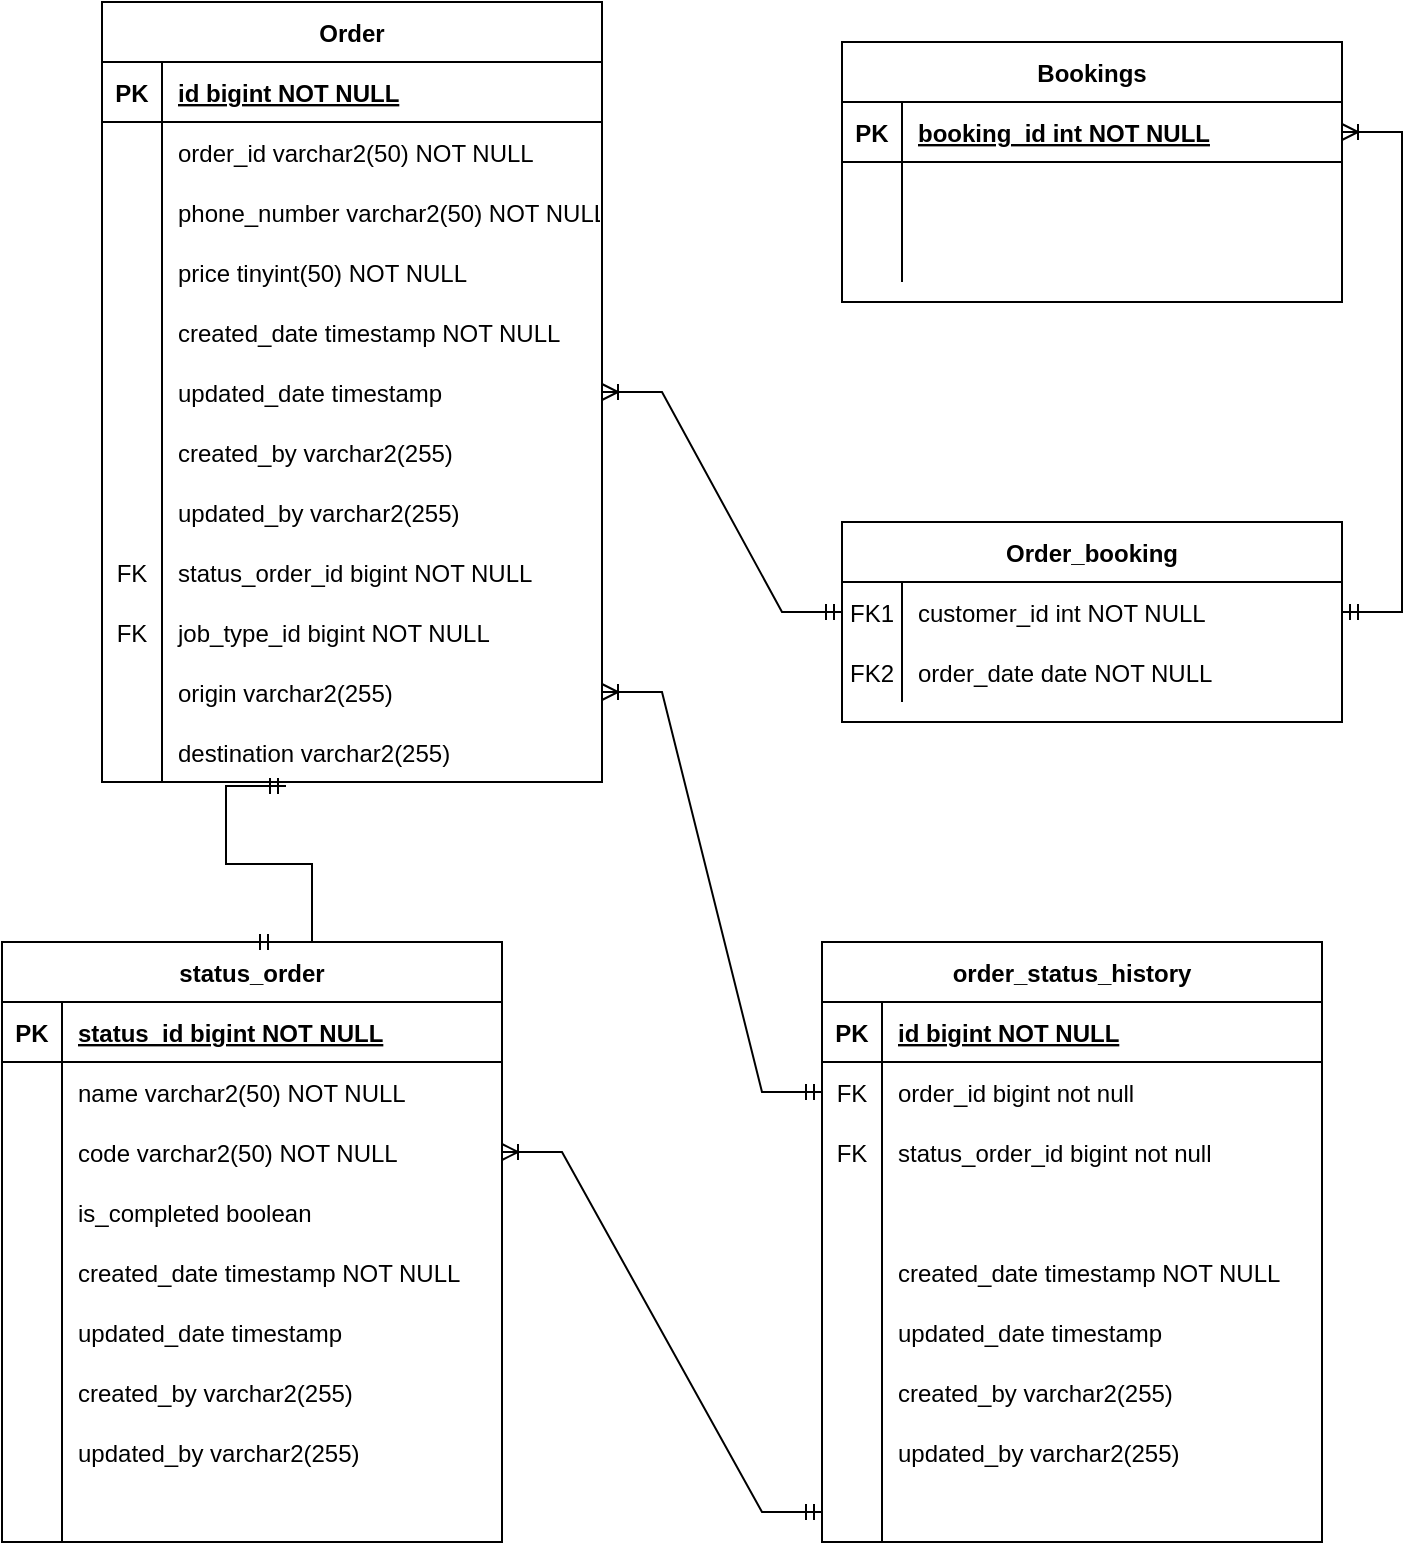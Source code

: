 <mxfile version="20.1.1" type="github">
  <diagram id="KLifr1lDfc6NDzxRdpk7" name="Page-1">
    <mxGraphModel dx="1422" dy="762" grid="1" gridSize="10" guides="1" tooltips="1" connect="1" arrows="1" fold="1" page="1" pageScale="1" pageWidth="850" pageHeight="1100" math="0" shadow="0">
      <root>
        <mxCell id="0" />
        <mxCell id="1" parent="0" />
        <mxCell id="VRPY9zeD3cjriE-3KhHp-3" value="Order_booking" style="shape=table;startSize=30;container=1;collapsible=1;childLayout=tableLayout;fixedRows=1;rowLines=0;fontStyle=1;align=center;resizeLast=1;" vertex="1" parent="1">
          <mxGeometry x="490" y="360" width="250" height="100" as="geometry" />
        </mxCell>
        <mxCell id="VRPY9zeD3cjriE-3KhHp-7" value="" style="shape=partialRectangle;collapsible=0;dropTarget=0;pointerEvents=0;fillColor=none;points=[[0,0.5],[1,0.5]];portConstraint=eastwest;top=0;left=0;right=0;bottom=0;" vertex="1" parent="VRPY9zeD3cjriE-3KhHp-3">
          <mxGeometry y="30" width="250" height="30" as="geometry" />
        </mxCell>
        <mxCell id="VRPY9zeD3cjriE-3KhHp-8" value="FK1" style="shape=partialRectangle;overflow=hidden;connectable=0;fillColor=none;top=0;left=0;bottom=0;right=0;" vertex="1" parent="VRPY9zeD3cjriE-3KhHp-7">
          <mxGeometry width="30" height="30" as="geometry">
            <mxRectangle width="30" height="30" as="alternateBounds" />
          </mxGeometry>
        </mxCell>
        <mxCell id="VRPY9zeD3cjriE-3KhHp-9" value="customer_id int NOT NULL" style="shape=partialRectangle;overflow=hidden;connectable=0;fillColor=none;top=0;left=0;bottom=0;right=0;align=left;spacingLeft=6;" vertex="1" parent="VRPY9zeD3cjriE-3KhHp-7">
          <mxGeometry x="30" width="220" height="30" as="geometry">
            <mxRectangle width="220" height="30" as="alternateBounds" />
          </mxGeometry>
        </mxCell>
        <mxCell id="VRPY9zeD3cjriE-3KhHp-10" value="" style="shape=partialRectangle;collapsible=0;dropTarget=0;pointerEvents=0;fillColor=none;points=[[0,0.5],[1,0.5]];portConstraint=eastwest;top=0;left=0;right=0;bottom=0;" vertex="1" parent="VRPY9zeD3cjriE-3KhHp-3">
          <mxGeometry y="60" width="250" height="30" as="geometry" />
        </mxCell>
        <mxCell id="VRPY9zeD3cjriE-3KhHp-11" value="FK2" style="shape=partialRectangle;overflow=hidden;connectable=0;fillColor=none;top=0;left=0;bottom=0;right=0;" vertex="1" parent="VRPY9zeD3cjriE-3KhHp-10">
          <mxGeometry width="30" height="30" as="geometry">
            <mxRectangle width="30" height="30" as="alternateBounds" />
          </mxGeometry>
        </mxCell>
        <mxCell id="VRPY9zeD3cjriE-3KhHp-12" value="order_date date NOT NULL" style="shape=partialRectangle;overflow=hidden;connectable=0;fillColor=none;top=0;left=0;bottom=0;right=0;align=left;spacingLeft=6;" vertex="1" parent="VRPY9zeD3cjriE-3KhHp-10">
          <mxGeometry x="30" width="220" height="30" as="geometry">
            <mxRectangle width="220" height="30" as="alternateBounds" />
          </mxGeometry>
        </mxCell>
        <mxCell id="VRPY9zeD3cjriE-3KhHp-13" value="Bookings" style="shape=table;startSize=30;container=1;collapsible=1;childLayout=tableLayout;fixedRows=1;rowLines=0;fontStyle=1;align=center;resizeLast=1;" vertex="1" parent="1">
          <mxGeometry x="490" y="120" width="250" height="130" as="geometry" />
        </mxCell>
        <mxCell id="VRPY9zeD3cjriE-3KhHp-14" value="" style="shape=partialRectangle;collapsible=0;dropTarget=0;pointerEvents=0;fillColor=none;points=[[0,0.5],[1,0.5]];portConstraint=eastwest;top=0;left=0;right=0;bottom=1;" vertex="1" parent="VRPY9zeD3cjriE-3KhHp-13">
          <mxGeometry y="30" width="250" height="30" as="geometry" />
        </mxCell>
        <mxCell id="VRPY9zeD3cjriE-3KhHp-15" value="PK" style="shape=partialRectangle;overflow=hidden;connectable=0;fillColor=none;top=0;left=0;bottom=0;right=0;fontStyle=1;" vertex="1" parent="VRPY9zeD3cjriE-3KhHp-14">
          <mxGeometry width="30" height="30" as="geometry">
            <mxRectangle width="30" height="30" as="alternateBounds" />
          </mxGeometry>
        </mxCell>
        <mxCell id="VRPY9zeD3cjriE-3KhHp-16" value="booking_id int NOT NULL " style="shape=partialRectangle;overflow=hidden;connectable=0;fillColor=none;top=0;left=0;bottom=0;right=0;align=left;spacingLeft=6;fontStyle=5;" vertex="1" parent="VRPY9zeD3cjriE-3KhHp-14">
          <mxGeometry x="30" width="220" height="30" as="geometry">
            <mxRectangle width="220" height="30" as="alternateBounds" />
          </mxGeometry>
        </mxCell>
        <mxCell id="VRPY9zeD3cjriE-3KhHp-17" value="" style="shape=partialRectangle;collapsible=0;dropTarget=0;pointerEvents=0;fillColor=none;points=[[0,0.5],[1,0.5]];portConstraint=eastwest;top=0;left=0;right=0;bottom=0;" vertex="1" parent="VRPY9zeD3cjriE-3KhHp-13">
          <mxGeometry y="60" width="250" height="30" as="geometry" />
        </mxCell>
        <mxCell id="VRPY9zeD3cjriE-3KhHp-18" value="" style="shape=partialRectangle;overflow=hidden;connectable=0;fillColor=none;top=0;left=0;bottom=0;right=0;" vertex="1" parent="VRPY9zeD3cjriE-3KhHp-17">
          <mxGeometry width="30" height="30" as="geometry">
            <mxRectangle width="30" height="30" as="alternateBounds" />
          </mxGeometry>
        </mxCell>
        <mxCell id="VRPY9zeD3cjriE-3KhHp-19" value="" style="shape=partialRectangle;overflow=hidden;connectable=0;fillColor=none;top=0;left=0;bottom=0;right=0;align=left;spacingLeft=6;" vertex="1" parent="VRPY9zeD3cjriE-3KhHp-17">
          <mxGeometry x="30" width="220" height="30" as="geometry">
            <mxRectangle width="220" height="30" as="alternateBounds" />
          </mxGeometry>
        </mxCell>
        <mxCell id="VRPY9zeD3cjriE-3KhHp-20" value="" style="shape=partialRectangle;collapsible=0;dropTarget=0;pointerEvents=0;fillColor=none;points=[[0,0.5],[1,0.5]];portConstraint=eastwest;top=0;left=0;right=0;bottom=0;" vertex="1" parent="VRPY9zeD3cjriE-3KhHp-13">
          <mxGeometry y="90" width="250" height="30" as="geometry" />
        </mxCell>
        <mxCell id="VRPY9zeD3cjriE-3KhHp-21" value="" style="shape=partialRectangle;overflow=hidden;connectable=0;fillColor=none;top=0;left=0;bottom=0;right=0;" vertex="1" parent="VRPY9zeD3cjriE-3KhHp-20">
          <mxGeometry width="30" height="30" as="geometry">
            <mxRectangle width="30" height="30" as="alternateBounds" />
          </mxGeometry>
        </mxCell>
        <mxCell id="VRPY9zeD3cjriE-3KhHp-22" value="" style="shape=partialRectangle;overflow=hidden;connectable=0;fillColor=none;top=0;left=0;bottom=0;right=0;align=left;spacingLeft=6;" vertex="1" parent="VRPY9zeD3cjriE-3KhHp-20">
          <mxGeometry x="30" width="220" height="30" as="geometry">
            <mxRectangle width="220" height="30" as="alternateBounds" />
          </mxGeometry>
        </mxCell>
        <mxCell id="VRPY9zeD3cjriE-3KhHp-23" value="Order" style="shape=table;startSize=30;container=1;collapsible=1;childLayout=tableLayout;fixedRows=1;rowLines=0;fontStyle=1;align=center;resizeLast=1;" vertex="1" parent="1">
          <mxGeometry x="120" y="100" width="250" height="390" as="geometry" />
        </mxCell>
        <mxCell id="VRPY9zeD3cjriE-3KhHp-24" value="" style="shape=partialRectangle;collapsible=0;dropTarget=0;pointerEvents=0;fillColor=none;points=[[0,0.5],[1,0.5]];portConstraint=eastwest;top=0;left=0;right=0;bottom=1;" vertex="1" parent="VRPY9zeD3cjriE-3KhHp-23">
          <mxGeometry y="30" width="250" height="30" as="geometry" />
        </mxCell>
        <mxCell id="VRPY9zeD3cjriE-3KhHp-25" value="PK" style="shape=partialRectangle;overflow=hidden;connectable=0;fillColor=none;top=0;left=0;bottom=0;right=0;fontStyle=1;" vertex="1" parent="VRPY9zeD3cjriE-3KhHp-24">
          <mxGeometry width="30" height="30" as="geometry">
            <mxRectangle width="30" height="30" as="alternateBounds" />
          </mxGeometry>
        </mxCell>
        <mxCell id="VRPY9zeD3cjriE-3KhHp-26" value="id bigint NOT NULL " style="shape=partialRectangle;overflow=hidden;connectable=0;fillColor=none;top=0;left=0;bottom=0;right=0;align=left;spacingLeft=6;fontStyle=5;" vertex="1" parent="VRPY9zeD3cjriE-3KhHp-24">
          <mxGeometry x="30" width="220" height="30" as="geometry">
            <mxRectangle width="220" height="30" as="alternateBounds" />
          </mxGeometry>
        </mxCell>
        <mxCell id="VRPY9zeD3cjriE-3KhHp-27" value="" style="shape=partialRectangle;collapsible=0;dropTarget=0;pointerEvents=0;fillColor=none;points=[[0,0.5],[1,0.5]];portConstraint=eastwest;top=0;left=0;right=0;bottom=0;" vertex="1" parent="VRPY9zeD3cjriE-3KhHp-23">
          <mxGeometry y="60" width="250" height="30" as="geometry" />
        </mxCell>
        <mxCell id="VRPY9zeD3cjriE-3KhHp-28" value="" style="shape=partialRectangle;overflow=hidden;connectable=0;fillColor=none;top=0;left=0;bottom=0;right=0;" vertex="1" parent="VRPY9zeD3cjriE-3KhHp-27">
          <mxGeometry width="30" height="30" as="geometry">
            <mxRectangle width="30" height="30" as="alternateBounds" />
          </mxGeometry>
        </mxCell>
        <mxCell id="VRPY9zeD3cjriE-3KhHp-29" value="order_id varchar2(50) NOT NULL" style="shape=partialRectangle;overflow=hidden;connectable=0;fillColor=none;top=0;left=0;bottom=0;right=0;align=left;spacingLeft=6;" vertex="1" parent="VRPY9zeD3cjriE-3KhHp-27">
          <mxGeometry x="30" width="220" height="30" as="geometry">
            <mxRectangle width="220" height="30" as="alternateBounds" />
          </mxGeometry>
        </mxCell>
        <mxCell id="VRPY9zeD3cjriE-3KhHp-33" value="" style="shape=partialRectangle;collapsible=0;dropTarget=0;pointerEvents=0;fillColor=none;points=[[0,0.5],[1,0.5]];portConstraint=eastwest;top=0;left=0;right=0;bottom=0;" vertex="1" parent="VRPY9zeD3cjriE-3KhHp-23">
          <mxGeometry y="90" width="250" height="30" as="geometry" />
        </mxCell>
        <mxCell id="VRPY9zeD3cjriE-3KhHp-34" value="" style="shape=partialRectangle;overflow=hidden;connectable=0;fillColor=none;top=0;left=0;bottom=0;right=0;" vertex="1" parent="VRPY9zeD3cjriE-3KhHp-33">
          <mxGeometry width="30" height="30" as="geometry">
            <mxRectangle width="30" height="30" as="alternateBounds" />
          </mxGeometry>
        </mxCell>
        <mxCell id="VRPY9zeD3cjriE-3KhHp-35" value="phone_number varchar2(50) NOT NULL" style="shape=partialRectangle;overflow=hidden;connectable=0;fillColor=none;top=0;left=0;bottom=0;right=0;align=left;spacingLeft=6;" vertex="1" parent="VRPY9zeD3cjriE-3KhHp-33">
          <mxGeometry x="30" width="220" height="30" as="geometry">
            <mxRectangle width="220" height="30" as="alternateBounds" />
          </mxGeometry>
        </mxCell>
        <mxCell id="VRPY9zeD3cjriE-3KhHp-37" value="" style="shape=partialRectangle;collapsible=0;dropTarget=0;pointerEvents=0;fillColor=none;points=[[0,0.5],[1,0.5]];portConstraint=eastwest;top=0;left=0;right=0;bottom=0;" vertex="1" parent="VRPY9zeD3cjriE-3KhHp-23">
          <mxGeometry y="120" width="250" height="30" as="geometry" />
        </mxCell>
        <mxCell id="VRPY9zeD3cjriE-3KhHp-38" value="" style="shape=partialRectangle;overflow=hidden;connectable=0;fillColor=none;top=0;left=0;bottom=0;right=0;" vertex="1" parent="VRPY9zeD3cjriE-3KhHp-37">
          <mxGeometry width="30" height="30" as="geometry">
            <mxRectangle width="30" height="30" as="alternateBounds" />
          </mxGeometry>
        </mxCell>
        <mxCell id="VRPY9zeD3cjriE-3KhHp-39" value="price tinyint(50) NOT NULL" style="shape=partialRectangle;overflow=hidden;connectable=0;fillColor=none;top=0;left=0;bottom=0;right=0;align=left;spacingLeft=6;" vertex="1" parent="VRPY9zeD3cjriE-3KhHp-37">
          <mxGeometry x="30" width="220" height="30" as="geometry">
            <mxRectangle width="220" height="30" as="alternateBounds" />
          </mxGeometry>
        </mxCell>
        <mxCell id="VRPY9zeD3cjriE-3KhHp-40" value="" style="shape=partialRectangle;collapsible=0;dropTarget=0;pointerEvents=0;fillColor=none;points=[[0,0.5],[1,0.5]];portConstraint=eastwest;top=0;left=0;right=0;bottom=0;" vertex="1" parent="VRPY9zeD3cjriE-3KhHp-23">
          <mxGeometry y="150" width="250" height="30" as="geometry" />
        </mxCell>
        <mxCell id="VRPY9zeD3cjriE-3KhHp-41" value="" style="shape=partialRectangle;overflow=hidden;connectable=0;fillColor=none;top=0;left=0;bottom=0;right=0;" vertex="1" parent="VRPY9zeD3cjriE-3KhHp-40">
          <mxGeometry width="30" height="30" as="geometry">
            <mxRectangle width="30" height="30" as="alternateBounds" />
          </mxGeometry>
        </mxCell>
        <mxCell id="VRPY9zeD3cjriE-3KhHp-42" value="created_date timestamp NOT NULL" style="shape=partialRectangle;overflow=hidden;connectable=0;fillColor=none;top=0;left=0;bottom=0;right=0;align=left;spacingLeft=6;" vertex="1" parent="VRPY9zeD3cjriE-3KhHp-40">
          <mxGeometry x="30" width="220" height="30" as="geometry">
            <mxRectangle width="220" height="30" as="alternateBounds" />
          </mxGeometry>
        </mxCell>
        <mxCell id="VRPY9zeD3cjriE-3KhHp-43" value="" style="shape=partialRectangle;collapsible=0;dropTarget=0;pointerEvents=0;fillColor=none;points=[[0,0.5],[1,0.5]];portConstraint=eastwest;top=0;left=0;right=0;bottom=0;" vertex="1" parent="VRPY9zeD3cjriE-3KhHp-23">
          <mxGeometry y="180" width="250" height="30" as="geometry" />
        </mxCell>
        <mxCell id="VRPY9zeD3cjriE-3KhHp-44" value="" style="shape=partialRectangle;overflow=hidden;connectable=0;fillColor=none;top=0;left=0;bottom=0;right=0;" vertex="1" parent="VRPY9zeD3cjriE-3KhHp-43">
          <mxGeometry width="30" height="30" as="geometry">
            <mxRectangle width="30" height="30" as="alternateBounds" />
          </mxGeometry>
        </mxCell>
        <mxCell id="VRPY9zeD3cjriE-3KhHp-45" value="updated_date timestamp  " style="shape=partialRectangle;overflow=hidden;connectable=0;fillColor=none;top=0;left=0;bottom=0;right=0;align=left;spacingLeft=6;" vertex="1" parent="VRPY9zeD3cjriE-3KhHp-43">
          <mxGeometry x="30" width="220" height="30" as="geometry">
            <mxRectangle width="220" height="30" as="alternateBounds" />
          </mxGeometry>
        </mxCell>
        <mxCell id="VRPY9zeD3cjriE-3KhHp-46" value="" style="shape=partialRectangle;collapsible=0;dropTarget=0;pointerEvents=0;fillColor=none;points=[[0,0.5],[1,0.5]];portConstraint=eastwest;top=0;left=0;right=0;bottom=0;" vertex="1" parent="VRPY9zeD3cjriE-3KhHp-23">
          <mxGeometry y="210" width="250" height="30" as="geometry" />
        </mxCell>
        <mxCell id="VRPY9zeD3cjriE-3KhHp-47" value="" style="shape=partialRectangle;overflow=hidden;connectable=0;fillColor=none;top=0;left=0;bottom=0;right=0;" vertex="1" parent="VRPY9zeD3cjriE-3KhHp-46">
          <mxGeometry width="30" height="30" as="geometry">
            <mxRectangle width="30" height="30" as="alternateBounds" />
          </mxGeometry>
        </mxCell>
        <mxCell id="VRPY9zeD3cjriE-3KhHp-48" value="created_by varchar2(255)  " style="shape=partialRectangle;overflow=hidden;connectable=0;fillColor=none;top=0;left=0;bottom=0;right=0;align=left;spacingLeft=6;" vertex="1" parent="VRPY9zeD3cjriE-3KhHp-46">
          <mxGeometry x="30" width="220" height="30" as="geometry">
            <mxRectangle width="220" height="30" as="alternateBounds" />
          </mxGeometry>
        </mxCell>
        <mxCell id="VRPY9zeD3cjriE-3KhHp-49" value="" style="shape=partialRectangle;collapsible=0;dropTarget=0;pointerEvents=0;fillColor=none;points=[[0,0.5],[1,0.5]];portConstraint=eastwest;top=0;left=0;right=0;bottom=0;" vertex="1" parent="VRPY9zeD3cjriE-3KhHp-23">
          <mxGeometry y="240" width="250" height="30" as="geometry" />
        </mxCell>
        <mxCell id="VRPY9zeD3cjriE-3KhHp-50" value="" style="shape=partialRectangle;overflow=hidden;connectable=0;fillColor=none;top=0;left=0;bottom=0;right=0;" vertex="1" parent="VRPY9zeD3cjriE-3KhHp-49">
          <mxGeometry width="30" height="30" as="geometry">
            <mxRectangle width="30" height="30" as="alternateBounds" />
          </mxGeometry>
        </mxCell>
        <mxCell id="VRPY9zeD3cjriE-3KhHp-51" value="updated_by varchar2(255)  " style="shape=partialRectangle;overflow=hidden;connectable=0;fillColor=none;top=0;left=0;bottom=0;right=0;align=left;spacingLeft=6;" vertex="1" parent="VRPY9zeD3cjriE-3KhHp-49">
          <mxGeometry x="30" width="220" height="30" as="geometry">
            <mxRectangle width="220" height="30" as="alternateBounds" />
          </mxGeometry>
        </mxCell>
        <mxCell id="VRPY9zeD3cjriE-3KhHp-52" value="" style="shape=partialRectangle;collapsible=0;dropTarget=0;pointerEvents=0;fillColor=none;points=[[0,0.5],[1,0.5]];portConstraint=eastwest;top=0;left=0;right=0;bottom=0;" vertex="1" parent="VRPY9zeD3cjriE-3KhHp-23">
          <mxGeometry y="270" width="250" height="30" as="geometry" />
        </mxCell>
        <mxCell id="VRPY9zeD3cjriE-3KhHp-53" value="FK" style="shape=partialRectangle;overflow=hidden;connectable=0;fillColor=none;top=0;left=0;bottom=0;right=0;" vertex="1" parent="VRPY9zeD3cjriE-3KhHp-52">
          <mxGeometry width="30" height="30" as="geometry">
            <mxRectangle width="30" height="30" as="alternateBounds" />
          </mxGeometry>
        </mxCell>
        <mxCell id="VRPY9zeD3cjriE-3KhHp-54" value="status_order_id bigint NOT NULL" style="shape=partialRectangle;overflow=hidden;connectable=0;fillColor=none;top=0;left=0;bottom=0;right=0;align=left;spacingLeft=6;" vertex="1" parent="VRPY9zeD3cjriE-3KhHp-52">
          <mxGeometry x="30" width="220" height="30" as="geometry">
            <mxRectangle width="220" height="30" as="alternateBounds" />
          </mxGeometry>
        </mxCell>
        <mxCell id="VRPY9zeD3cjriE-3KhHp-87" value="" style="shape=partialRectangle;collapsible=0;dropTarget=0;pointerEvents=0;fillColor=none;points=[[0,0.5],[1,0.5]];portConstraint=eastwest;top=0;left=0;right=0;bottom=0;" vertex="1" parent="VRPY9zeD3cjriE-3KhHp-23">
          <mxGeometry y="300" width="250" height="30" as="geometry" />
        </mxCell>
        <mxCell id="VRPY9zeD3cjriE-3KhHp-88" value="FK" style="shape=partialRectangle;overflow=hidden;connectable=0;fillColor=none;top=0;left=0;bottom=0;right=0;" vertex="1" parent="VRPY9zeD3cjriE-3KhHp-87">
          <mxGeometry width="30" height="30" as="geometry">
            <mxRectangle width="30" height="30" as="alternateBounds" />
          </mxGeometry>
        </mxCell>
        <mxCell id="VRPY9zeD3cjriE-3KhHp-89" value="job_type_id bigint NOT NULL" style="shape=partialRectangle;overflow=hidden;connectable=0;fillColor=none;top=0;left=0;bottom=0;right=0;align=left;spacingLeft=6;" vertex="1" parent="VRPY9zeD3cjriE-3KhHp-87">
          <mxGeometry x="30" width="220" height="30" as="geometry">
            <mxRectangle width="220" height="30" as="alternateBounds" />
          </mxGeometry>
        </mxCell>
        <mxCell id="VRPY9zeD3cjriE-3KhHp-91" value="" style="shape=partialRectangle;collapsible=0;dropTarget=0;pointerEvents=0;fillColor=none;points=[[0,0.5],[1,0.5]];portConstraint=eastwest;top=0;left=0;right=0;bottom=0;" vertex="1" parent="VRPY9zeD3cjriE-3KhHp-23">
          <mxGeometry y="330" width="250" height="30" as="geometry" />
        </mxCell>
        <mxCell id="VRPY9zeD3cjriE-3KhHp-92" value="" style="shape=partialRectangle;overflow=hidden;connectable=0;fillColor=none;top=0;left=0;bottom=0;right=0;" vertex="1" parent="VRPY9zeD3cjriE-3KhHp-91">
          <mxGeometry width="30" height="30" as="geometry">
            <mxRectangle width="30" height="30" as="alternateBounds" />
          </mxGeometry>
        </mxCell>
        <mxCell id="VRPY9zeD3cjriE-3KhHp-93" value="origin varchar2(255)  " style="shape=partialRectangle;overflow=hidden;connectable=0;fillColor=none;top=0;left=0;bottom=0;right=0;align=left;spacingLeft=6;" vertex="1" parent="VRPY9zeD3cjriE-3KhHp-91">
          <mxGeometry x="30" width="220" height="30" as="geometry">
            <mxRectangle width="220" height="30" as="alternateBounds" />
          </mxGeometry>
        </mxCell>
        <mxCell id="VRPY9zeD3cjriE-3KhHp-94" value="" style="shape=partialRectangle;collapsible=0;dropTarget=0;pointerEvents=0;fillColor=none;points=[[0,0.5],[1,0.5]];portConstraint=eastwest;top=0;left=0;right=0;bottom=0;" vertex="1" parent="VRPY9zeD3cjriE-3KhHp-23">
          <mxGeometry y="360" width="250" height="30" as="geometry" />
        </mxCell>
        <mxCell id="VRPY9zeD3cjriE-3KhHp-95" value="" style="shape=partialRectangle;overflow=hidden;connectable=0;fillColor=none;top=0;left=0;bottom=0;right=0;" vertex="1" parent="VRPY9zeD3cjriE-3KhHp-94">
          <mxGeometry width="30" height="30" as="geometry">
            <mxRectangle width="30" height="30" as="alternateBounds" />
          </mxGeometry>
        </mxCell>
        <mxCell id="VRPY9zeD3cjriE-3KhHp-96" value="destination varchar2(255)  " style="shape=partialRectangle;overflow=hidden;connectable=0;fillColor=none;top=0;left=0;bottom=0;right=0;align=left;spacingLeft=6;" vertex="1" parent="VRPY9zeD3cjriE-3KhHp-94">
          <mxGeometry x="30" width="220" height="30" as="geometry">
            <mxRectangle width="220" height="30" as="alternateBounds" />
          </mxGeometry>
        </mxCell>
        <mxCell id="VRPY9zeD3cjriE-3KhHp-55" value="status_order" style="shape=table;startSize=30;container=1;collapsible=1;childLayout=tableLayout;fixedRows=1;rowLines=0;fontStyle=1;align=center;resizeLast=1;" vertex="1" parent="1">
          <mxGeometry x="70" y="570" width="250" height="300" as="geometry" />
        </mxCell>
        <mxCell id="VRPY9zeD3cjriE-3KhHp-56" value="" style="shape=partialRectangle;collapsible=0;dropTarget=0;pointerEvents=0;fillColor=none;points=[[0,0.5],[1,0.5]];portConstraint=eastwest;top=0;left=0;right=0;bottom=1;" vertex="1" parent="VRPY9zeD3cjriE-3KhHp-55">
          <mxGeometry y="30" width="250" height="30" as="geometry" />
        </mxCell>
        <mxCell id="VRPY9zeD3cjriE-3KhHp-57" value="PK" style="shape=partialRectangle;overflow=hidden;connectable=0;fillColor=none;top=0;left=0;bottom=0;right=0;fontStyle=1;" vertex="1" parent="VRPY9zeD3cjriE-3KhHp-56">
          <mxGeometry width="30" height="30" as="geometry">
            <mxRectangle width="30" height="30" as="alternateBounds" />
          </mxGeometry>
        </mxCell>
        <mxCell id="VRPY9zeD3cjriE-3KhHp-58" value="status_id bigint NOT NULL " style="shape=partialRectangle;overflow=hidden;connectable=0;fillColor=none;top=0;left=0;bottom=0;right=0;align=left;spacingLeft=6;fontStyle=5;" vertex="1" parent="VRPY9zeD3cjriE-3KhHp-56">
          <mxGeometry x="30" width="220" height="30" as="geometry">
            <mxRectangle width="220" height="30" as="alternateBounds" />
          </mxGeometry>
        </mxCell>
        <mxCell id="VRPY9zeD3cjriE-3KhHp-59" value="" style="shape=partialRectangle;collapsible=0;dropTarget=0;pointerEvents=0;fillColor=none;points=[[0,0.5],[1,0.5]];portConstraint=eastwest;top=0;left=0;right=0;bottom=0;" vertex="1" parent="VRPY9zeD3cjriE-3KhHp-55">
          <mxGeometry y="60" width="250" height="30" as="geometry" />
        </mxCell>
        <mxCell id="VRPY9zeD3cjriE-3KhHp-60" value="" style="shape=partialRectangle;overflow=hidden;connectable=0;fillColor=none;top=0;left=0;bottom=0;right=0;" vertex="1" parent="VRPY9zeD3cjriE-3KhHp-59">
          <mxGeometry width="30" height="30" as="geometry">
            <mxRectangle width="30" height="30" as="alternateBounds" />
          </mxGeometry>
        </mxCell>
        <mxCell id="VRPY9zeD3cjriE-3KhHp-61" value="name varchar2(50) NOT NULL" style="shape=partialRectangle;overflow=hidden;connectable=0;fillColor=none;top=0;left=0;bottom=0;right=0;align=left;spacingLeft=6;" vertex="1" parent="VRPY9zeD3cjriE-3KhHp-59">
          <mxGeometry x="30" width="220" height="30" as="geometry">
            <mxRectangle width="220" height="30" as="alternateBounds" />
          </mxGeometry>
        </mxCell>
        <mxCell id="VRPY9zeD3cjriE-3KhHp-62" value="" style="shape=partialRectangle;collapsible=0;dropTarget=0;pointerEvents=0;fillColor=none;points=[[0,0.5],[1,0.5]];portConstraint=eastwest;top=0;left=0;right=0;bottom=0;" vertex="1" parent="VRPY9zeD3cjriE-3KhHp-55">
          <mxGeometry y="90" width="250" height="30" as="geometry" />
        </mxCell>
        <mxCell id="VRPY9zeD3cjriE-3KhHp-63" value="" style="shape=partialRectangle;overflow=hidden;connectable=0;fillColor=none;top=0;left=0;bottom=0;right=0;" vertex="1" parent="VRPY9zeD3cjriE-3KhHp-62">
          <mxGeometry width="30" height="30" as="geometry">
            <mxRectangle width="30" height="30" as="alternateBounds" />
          </mxGeometry>
        </mxCell>
        <mxCell id="VRPY9zeD3cjriE-3KhHp-64" value="code varchar2(50) NOT NULL" style="shape=partialRectangle;overflow=hidden;connectable=0;fillColor=none;top=0;left=0;bottom=0;right=0;align=left;spacingLeft=6;" vertex="1" parent="VRPY9zeD3cjriE-3KhHp-62">
          <mxGeometry x="30" width="220" height="30" as="geometry">
            <mxRectangle width="220" height="30" as="alternateBounds" />
          </mxGeometry>
        </mxCell>
        <mxCell id="VRPY9zeD3cjriE-3KhHp-65" value="" style="shape=partialRectangle;collapsible=0;dropTarget=0;pointerEvents=0;fillColor=none;points=[[0,0.5],[1,0.5]];portConstraint=eastwest;top=0;left=0;right=0;bottom=0;" vertex="1" parent="VRPY9zeD3cjriE-3KhHp-55">
          <mxGeometry y="120" width="250" height="30" as="geometry" />
        </mxCell>
        <mxCell id="VRPY9zeD3cjriE-3KhHp-66" value="" style="shape=partialRectangle;overflow=hidden;connectable=0;fillColor=none;top=0;left=0;bottom=0;right=0;" vertex="1" parent="VRPY9zeD3cjriE-3KhHp-65">
          <mxGeometry width="30" height="30" as="geometry">
            <mxRectangle width="30" height="30" as="alternateBounds" />
          </mxGeometry>
        </mxCell>
        <mxCell id="VRPY9zeD3cjriE-3KhHp-67" value="is_completed boolean" style="shape=partialRectangle;overflow=hidden;connectable=0;fillColor=none;top=0;left=0;bottom=0;right=0;align=left;spacingLeft=6;" vertex="1" parent="VRPY9zeD3cjriE-3KhHp-65">
          <mxGeometry x="30" width="220" height="30" as="geometry">
            <mxRectangle width="220" height="30" as="alternateBounds" />
          </mxGeometry>
        </mxCell>
        <mxCell id="VRPY9zeD3cjriE-3KhHp-68" value="" style="shape=partialRectangle;collapsible=0;dropTarget=0;pointerEvents=0;fillColor=none;points=[[0,0.5],[1,0.5]];portConstraint=eastwest;top=0;left=0;right=0;bottom=0;" vertex="1" parent="VRPY9zeD3cjriE-3KhHp-55">
          <mxGeometry y="150" width="250" height="30" as="geometry" />
        </mxCell>
        <mxCell id="VRPY9zeD3cjriE-3KhHp-69" value="" style="shape=partialRectangle;overflow=hidden;connectable=0;fillColor=none;top=0;left=0;bottom=0;right=0;" vertex="1" parent="VRPY9zeD3cjriE-3KhHp-68">
          <mxGeometry width="30" height="30" as="geometry">
            <mxRectangle width="30" height="30" as="alternateBounds" />
          </mxGeometry>
        </mxCell>
        <mxCell id="VRPY9zeD3cjriE-3KhHp-70" value="created_date timestamp NOT NULL" style="shape=partialRectangle;overflow=hidden;connectable=0;fillColor=none;top=0;left=0;bottom=0;right=0;align=left;spacingLeft=6;" vertex="1" parent="VRPY9zeD3cjriE-3KhHp-68">
          <mxGeometry x="30" width="220" height="30" as="geometry">
            <mxRectangle width="220" height="30" as="alternateBounds" />
          </mxGeometry>
        </mxCell>
        <mxCell id="VRPY9zeD3cjriE-3KhHp-71" value="" style="shape=partialRectangle;collapsible=0;dropTarget=0;pointerEvents=0;fillColor=none;points=[[0,0.5],[1,0.5]];portConstraint=eastwest;top=0;left=0;right=0;bottom=0;" vertex="1" parent="VRPY9zeD3cjriE-3KhHp-55">
          <mxGeometry y="180" width="250" height="30" as="geometry" />
        </mxCell>
        <mxCell id="VRPY9zeD3cjriE-3KhHp-72" value="" style="shape=partialRectangle;overflow=hidden;connectable=0;fillColor=none;top=0;left=0;bottom=0;right=0;" vertex="1" parent="VRPY9zeD3cjriE-3KhHp-71">
          <mxGeometry width="30" height="30" as="geometry">
            <mxRectangle width="30" height="30" as="alternateBounds" />
          </mxGeometry>
        </mxCell>
        <mxCell id="VRPY9zeD3cjriE-3KhHp-73" value="updated_date timestamp  " style="shape=partialRectangle;overflow=hidden;connectable=0;fillColor=none;top=0;left=0;bottom=0;right=0;align=left;spacingLeft=6;" vertex="1" parent="VRPY9zeD3cjriE-3KhHp-71">
          <mxGeometry x="30" width="220" height="30" as="geometry">
            <mxRectangle width="220" height="30" as="alternateBounds" />
          </mxGeometry>
        </mxCell>
        <mxCell id="VRPY9zeD3cjriE-3KhHp-74" value="" style="shape=partialRectangle;collapsible=0;dropTarget=0;pointerEvents=0;fillColor=none;points=[[0,0.5],[1,0.5]];portConstraint=eastwest;top=0;left=0;right=0;bottom=0;" vertex="1" parent="VRPY9zeD3cjriE-3KhHp-55">
          <mxGeometry y="210" width="250" height="30" as="geometry" />
        </mxCell>
        <mxCell id="VRPY9zeD3cjriE-3KhHp-75" value="" style="shape=partialRectangle;overflow=hidden;connectable=0;fillColor=none;top=0;left=0;bottom=0;right=0;" vertex="1" parent="VRPY9zeD3cjriE-3KhHp-74">
          <mxGeometry width="30" height="30" as="geometry">
            <mxRectangle width="30" height="30" as="alternateBounds" />
          </mxGeometry>
        </mxCell>
        <mxCell id="VRPY9zeD3cjriE-3KhHp-76" value="created_by varchar2(255)  " style="shape=partialRectangle;overflow=hidden;connectable=0;fillColor=none;top=0;left=0;bottom=0;right=0;align=left;spacingLeft=6;" vertex="1" parent="VRPY9zeD3cjriE-3KhHp-74">
          <mxGeometry x="30" width="220" height="30" as="geometry">
            <mxRectangle width="220" height="30" as="alternateBounds" />
          </mxGeometry>
        </mxCell>
        <mxCell id="VRPY9zeD3cjriE-3KhHp-77" value="" style="shape=partialRectangle;collapsible=0;dropTarget=0;pointerEvents=0;fillColor=none;points=[[0,0.5],[1,0.5]];portConstraint=eastwest;top=0;left=0;right=0;bottom=0;" vertex="1" parent="VRPY9zeD3cjriE-3KhHp-55">
          <mxGeometry y="240" width="250" height="30" as="geometry" />
        </mxCell>
        <mxCell id="VRPY9zeD3cjriE-3KhHp-78" value="" style="shape=partialRectangle;overflow=hidden;connectable=0;fillColor=none;top=0;left=0;bottom=0;right=0;" vertex="1" parent="VRPY9zeD3cjriE-3KhHp-77">
          <mxGeometry width="30" height="30" as="geometry">
            <mxRectangle width="30" height="30" as="alternateBounds" />
          </mxGeometry>
        </mxCell>
        <mxCell id="VRPY9zeD3cjriE-3KhHp-79" value="updated_by varchar2(255)  " style="shape=partialRectangle;overflow=hidden;connectable=0;fillColor=none;top=0;left=0;bottom=0;right=0;align=left;spacingLeft=6;" vertex="1" parent="VRPY9zeD3cjriE-3KhHp-77">
          <mxGeometry x="30" width="220" height="30" as="geometry">
            <mxRectangle width="220" height="30" as="alternateBounds" />
          </mxGeometry>
        </mxCell>
        <mxCell id="VRPY9zeD3cjriE-3KhHp-80" value="" style="shape=partialRectangle;collapsible=0;dropTarget=0;pointerEvents=0;fillColor=none;points=[[0,0.5],[1,0.5]];portConstraint=eastwest;top=0;left=0;right=0;bottom=0;" vertex="1" parent="VRPY9zeD3cjriE-3KhHp-55">
          <mxGeometry y="270" width="250" height="30" as="geometry" />
        </mxCell>
        <mxCell id="VRPY9zeD3cjriE-3KhHp-81" value="" style="shape=partialRectangle;overflow=hidden;connectable=0;fillColor=none;top=0;left=0;bottom=0;right=0;" vertex="1" parent="VRPY9zeD3cjriE-3KhHp-80">
          <mxGeometry width="30" height="30" as="geometry">
            <mxRectangle width="30" height="30" as="alternateBounds" />
          </mxGeometry>
        </mxCell>
        <mxCell id="VRPY9zeD3cjriE-3KhHp-82" value="" style="shape=partialRectangle;overflow=hidden;connectable=0;fillColor=none;top=0;left=0;bottom=0;right=0;align=left;spacingLeft=6;" vertex="1" parent="VRPY9zeD3cjriE-3KhHp-80">
          <mxGeometry x="30" width="220" height="30" as="geometry">
            <mxRectangle width="220" height="30" as="alternateBounds" />
          </mxGeometry>
        </mxCell>
        <mxCell id="VRPY9zeD3cjriE-3KhHp-86" value="" style="edgeStyle=entityRelationEdgeStyle;fontSize=12;html=1;endArrow=ERmandOne;startArrow=ERmandOne;rounded=0;entryX=0.368;entryY=1.067;entryDx=0;entryDy=0;entryPerimeter=0;exitX=0.5;exitY=0;exitDx=0;exitDy=0;" edge="1" parent="1" source="VRPY9zeD3cjriE-3KhHp-55" target="VRPY9zeD3cjriE-3KhHp-94">
          <mxGeometry width="100" height="100" relative="1" as="geometry">
            <mxPoint x="200" y="560" as="sourcePoint" />
            <mxPoint x="240" y="500" as="targetPoint" />
          </mxGeometry>
        </mxCell>
        <mxCell id="VRPY9zeD3cjriE-3KhHp-158" value="order_status_history" style="shape=table;startSize=30;container=1;collapsible=1;childLayout=tableLayout;fixedRows=1;rowLines=0;fontStyle=1;align=center;resizeLast=1;" vertex="1" parent="1">
          <mxGeometry x="480" y="570" width="250" height="300" as="geometry" />
        </mxCell>
        <mxCell id="VRPY9zeD3cjriE-3KhHp-159" value="" style="shape=partialRectangle;collapsible=0;dropTarget=0;pointerEvents=0;fillColor=none;points=[[0,0.5],[1,0.5]];portConstraint=eastwest;top=0;left=0;right=0;bottom=1;" vertex="1" parent="VRPY9zeD3cjriE-3KhHp-158">
          <mxGeometry y="30" width="250" height="30" as="geometry" />
        </mxCell>
        <mxCell id="VRPY9zeD3cjriE-3KhHp-160" value="PK" style="shape=partialRectangle;overflow=hidden;connectable=0;fillColor=none;top=0;left=0;bottom=0;right=0;fontStyle=1;" vertex="1" parent="VRPY9zeD3cjriE-3KhHp-159">
          <mxGeometry width="30" height="30" as="geometry">
            <mxRectangle width="30" height="30" as="alternateBounds" />
          </mxGeometry>
        </mxCell>
        <mxCell id="VRPY9zeD3cjriE-3KhHp-161" value="id bigint NOT NULL " style="shape=partialRectangle;overflow=hidden;connectable=0;fillColor=none;top=0;left=0;bottom=0;right=0;align=left;spacingLeft=6;fontStyle=5;" vertex="1" parent="VRPY9zeD3cjriE-3KhHp-159">
          <mxGeometry x="30" width="220" height="30" as="geometry">
            <mxRectangle width="220" height="30" as="alternateBounds" />
          </mxGeometry>
        </mxCell>
        <mxCell id="VRPY9zeD3cjriE-3KhHp-162" value="" style="shape=partialRectangle;collapsible=0;dropTarget=0;pointerEvents=0;fillColor=none;points=[[0,0.5],[1,0.5]];portConstraint=eastwest;top=0;left=0;right=0;bottom=0;" vertex="1" parent="VRPY9zeD3cjriE-3KhHp-158">
          <mxGeometry y="60" width="250" height="30" as="geometry" />
        </mxCell>
        <mxCell id="VRPY9zeD3cjriE-3KhHp-163" value="FK" style="shape=partialRectangle;overflow=hidden;connectable=0;fillColor=none;top=0;left=0;bottom=0;right=0;" vertex="1" parent="VRPY9zeD3cjriE-3KhHp-162">
          <mxGeometry width="30" height="30" as="geometry">
            <mxRectangle width="30" height="30" as="alternateBounds" />
          </mxGeometry>
        </mxCell>
        <mxCell id="VRPY9zeD3cjriE-3KhHp-164" value="order_id bigint not null" style="shape=partialRectangle;overflow=hidden;connectable=0;fillColor=none;top=0;left=0;bottom=0;right=0;align=left;spacingLeft=6;" vertex="1" parent="VRPY9zeD3cjriE-3KhHp-162">
          <mxGeometry x="30" width="220" height="30" as="geometry">
            <mxRectangle width="220" height="30" as="alternateBounds" />
          </mxGeometry>
        </mxCell>
        <mxCell id="VRPY9zeD3cjriE-3KhHp-165" value="" style="shape=partialRectangle;collapsible=0;dropTarget=0;pointerEvents=0;fillColor=none;points=[[0,0.5],[1,0.5]];portConstraint=eastwest;top=0;left=0;right=0;bottom=0;" vertex="1" parent="VRPY9zeD3cjriE-3KhHp-158">
          <mxGeometry y="90" width="250" height="30" as="geometry" />
        </mxCell>
        <mxCell id="VRPY9zeD3cjriE-3KhHp-166" value="FK" style="shape=partialRectangle;overflow=hidden;connectable=0;fillColor=none;top=0;left=0;bottom=0;right=0;" vertex="1" parent="VRPY9zeD3cjriE-3KhHp-165">
          <mxGeometry width="30" height="30" as="geometry">
            <mxRectangle width="30" height="30" as="alternateBounds" />
          </mxGeometry>
        </mxCell>
        <mxCell id="VRPY9zeD3cjriE-3KhHp-167" value="status_order_id bigint not null" style="shape=partialRectangle;overflow=hidden;connectable=0;fillColor=none;top=0;left=0;bottom=0;right=0;align=left;spacingLeft=6;" vertex="1" parent="VRPY9zeD3cjriE-3KhHp-165">
          <mxGeometry x="30" width="220" height="30" as="geometry">
            <mxRectangle width="220" height="30" as="alternateBounds" />
          </mxGeometry>
        </mxCell>
        <mxCell id="VRPY9zeD3cjriE-3KhHp-168" value="" style="shape=partialRectangle;collapsible=0;dropTarget=0;pointerEvents=0;fillColor=none;points=[[0,0.5],[1,0.5]];portConstraint=eastwest;top=0;left=0;right=0;bottom=0;" vertex="1" parent="VRPY9zeD3cjriE-3KhHp-158">
          <mxGeometry y="120" width="250" height="30" as="geometry" />
        </mxCell>
        <mxCell id="VRPY9zeD3cjriE-3KhHp-169" value="" style="shape=partialRectangle;overflow=hidden;connectable=0;fillColor=none;top=0;left=0;bottom=0;right=0;" vertex="1" parent="VRPY9zeD3cjriE-3KhHp-168">
          <mxGeometry width="30" height="30" as="geometry">
            <mxRectangle width="30" height="30" as="alternateBounds" />
          </mxGeometry>
        </mxCell>
        <mxCell id="VRPY9zeD3cjriE-3KhHp-170" value="" style="shape=partialRectangle;overflow=hidden;connectable=0;fillColor=none;top=0;left=0;bottom=0;right=0;align=left;spacingLeft=6;" vertex="1" parent="VRPY9zeD3cjriE-3KhHp-168">
          <mxGeometry x="30" width="220" height="30" as="geometry">
            <mxRectangle width="220" height="30" as="alternateBounds" />
          </mxGeometry>
        </mxCell>
        <mxCell id="VRPY9zeD3cjriE-3KhHp-171" value="" style="shape=partialRectangle;collapsible=0;dropTarget=0;pointerEvents=0;fillColor=none;points=[[0,0.5],[1,0.5]];portConstraint=eastwest;top=0;left=0;right=0;bottom=0;" vertex="1" parent="VRPY9zeD3cjriE-3KhHp-158">
          <mxGeometry y="150" width="250" height="30" as="geometry" />
        </mxCell>
        <mxCell id="VRPY9zeD3cjriE-3KhHp-172" value="" style="shape=partialRectangle;overflow=hidden;connectable=0;fillColor=none;top=0;left=0;bottom=0;right=0;" vertex="1" parent="VRPY9zeD3cjriE-3KhHp-171">
          <mxGeometry width="30" height="30" as="geometry">
            <mxRectangle width="30" height="30" as="alternateBounds" />
          </mxGeometry>
        </mxCell>
        <mxCell id="VRPY9zeD3cjriE-3KhHp-173" value="created_date timestamp NOT NULL" style="shape=partialRectangle;overflow=hidden;connectable=0;fillColor=none;top=0;left=0;bottom=0;right=0;align=left;spacingLeft=6;" vertex="1" parent="VRPY9zeD3cjriE-3KhHp-171">
          <mxGeometry x="30" width="220" height="30" as="geometry">
            <mxRectangle width="220" height="30" as="alternateBounds" />
          </mxGeometry>
        </mxCell>
        <mxCell id="VRPY9zeD3cjriE-3KhHp-174" value="" style="shape=partialRectangle;collapsible=0;dropTarget=0;pointerEvents=0;fillColor=none;points=[[0,0.5],[1,0.5]];portConstraint=eastwest;top=0;left=0;right=0;bottom=0;" vertex="1" parent="VRPY9zeD3cjriE-3KhHp-158">
          <mxGeometry y="180" width="250" height="30" as="geometry" />
        </mxCell>
        <mxCell id="VRPY9zeD3cjriE-3KhHp-175" value="" style="shape=partialRectangle;overflow=hidden;connectable=0;fillColor=none;top=0;left=0;bottom=0;right=0;" vertex="1" parent="VRPY9zeD3cjriE-3KhHp-174">
          <mxGeometry width="30" height="30" as="geometry">
            <mxRectangle width="30" height="30" as="alternateBounds" />
          </mxGeometry>
        </mxCell>
        <mxCell id="VRPY9zeD3cjriE-3KhHp-176" value="updated_date timestamp  " style="shape=partialRectangle;overflow=hidden;connectable=0;fillColor=none;top=0;left=0;bottom=0;right=0;align=left;spacingLeft=6;" vertex="1" parent="VRPY9zeD3cjriE-3KhHp-174">
          <mxGeometry x="30" width="220" height="30" as="geometry">
            <mxRectangle width="220" height="30" as="alternateBounds" />
          </mxGeometry>
        </mxCell>
        <mxCell id="VRPY9zeD3cjriE-3KhHp-177" value="" style="shape=partialRectangle;collapsible=0;dropTarget=0;pointerEvents=0;fillColor=none;points=[[0,0.5],[1,0.5]];portConstraint=eastwest;top=0;left=0;right=0;bottom=0;" vertex="1" parent="VRPY9zeD3cjriE-3KhHp-158">
          <mxGeometry y="210" width="250" height="30" as="geometry" />
        </mxCell>
        <mxCell id="VRPY9zeD3cjriE-3KhHp-178" value="" style="shape=partialRectangle;overflow=hidden;connectable=0;fillColor=none;top=0;left=0;bottom=0;right=0;" vertex="1" parent="VRPY9zeD3cjriE-3KhHp-177">
          <mxGeometry width="30" height="30" as="geometry">
            <mxRectangle width="30" height="30" as="alternateBounds" />
          </mxGeometry>
        </mxCell>
        <mxCell id="VRPY9zeD3cjriE-3KhHp-179" value="created_by varchar2(255)  " style="shape=partialRectangle;overflow=hidden;connectable=0;fillColor=none;top=0;left=0;bottom=0;right=0;align=left;spacingLeft=6;" vertex="1" parent="VRPY9zeD3cjriE-3KhHp-177">
          <mxGeometry x="30" width="220" height="30" as="geometry">
            <mxRectangle width="220" height="30" as="alternateBounds" />
          </mxGeometry>
        </mxCell>
        <mxCell id="VRPY9zeD3cjriE-3KhHp-180" value="" style="shape=partialRectangle;collapsible=0;dropTarget=0;pointerEvents=0;fillColor=none;points=[[0,0.5],[1,0.5]];portConstraint=eastwest;top=0;left=0;right=0;bottom=0;" vertex="1" parent="VRPY9zeD3cjriE-3KhHp-158">
          <mxGeometry y="240" width="250" height="30" as="geometry" />
        </mxCell>
        <mxCell id="VRPY9zeD3cjriE-3KhHp-181" value="" style="shape=partialRectangle;overflow=hidden;connectable=0;fillColor=none;top=0;left=0;bottom=0;right=0;" vertex="1" parent="VRPY9zeD3cjriE-3KhHp-180">
          <mxGeometry width="30" height="30" as="geometry">
            <mxRectangle width="30" height="30" as="alternateBounds" />
          </mxGeometry>
        </mxCell>
        <mxCell id="VRPY9zeD3cjriE-3KhHp-182" value="updated_by varchar2(255)  " style="shape=partialRectangle;overflow=hidden;connectable=0;fillColor=none;top=0;left=0;bottom=0;right=0;align=left;spacingLeft=6;" vertex="1" parent="VRPY9zeD3cjriE-3KhHp-180">
          <mxGeometry x="30" width="220" height="30" as="geometry">
            <mxRectangle width="220" height="30" as="alternateBounds" />
          </mxGeometry>
        </mxCell>
        <mxCell id="VRPY9zeD3cjriE-3KhHp-183" value="" style="shape=partialRectangle;collapsible=0;dropTarget=0;pointerEvents=0;fillColor=none;points=[[0,0.5],[1,0.5]];portConstraint=eastwest;top=0;left=0;right=0;bottom=0;" vertex="1" parent="VRPY9zeD3cjriE-3KhHp-158">
          <mxGeometry y="270" width="250" height="30" as="geometry" />
        </mxCell>
        <mxCell id="VRPY9zeD3cjriE-3KhHp-184" value="" style="shape=partialRectangle;overflow=hidden;connectable=0;fillColor=none;top=0;left=0;bottom=0;right=0;" vertex="1" parent="VRPY9zeD3cjriE-3KhHp-183">
          <mxGeometry width="30" height="30" as="geometry">
            <mxRectangle width="30" height="30" as="alternateBounds" />
          </mxGeometry>
        </mxCell>
        <mxCell id="VRPY9zeD3cjriE-3KhHp-185" value="" style="shape=partialRectangle;overflow=hidden;connectable=0;fillColor=none;top=0;left=0;bottom=0;right=0;align=left;spacingLeft=6;" vertex="1" parent="VRPY9zeD3cjriE-3KhHp-183">
          <mxGeometry x="30" width="220" height="30" as="geometry">
            <mxRectangle width="220" height="30" as="alternateBounds" />
          </mxGeometry>
        </mxCell>
        <mxCell id="VRPY9zeD3cjriE-3KhHp-186" value="" style="edgeStyle=entityRelationEdgeStyle;fontSize=12;html=1;endArrow=ERoneToMany;startArrow=ERmandOne;rounded=0;entryX=1;entryY=0.5;entryDx=0;entryDy=0;exitX=0;exitY=0.5;exitDx=0;exitDy=0;" edge="1" parent="1" source="VRPY9zeD3cjriE-3KhHp-183" target="VRPY9zeD3cjriE-3KhHp-62">
          <mxGeometry width="100" height="100" relative="1" as="geometry">
            <mxPoint x="380" y="810" as="sourcePoint" />
            <mxPoint x="570" y="650" as="targetPoint" />
          </mxGeometry>
        </mxCell>
        <mxCell id="VRPY9zeD3cjriE-3KhHp-187" value="" style="edgeStyle=entityRelationEdgeStyle;fontSize=12;html=1;endArrow=ERoneToMany;startArrow=ERmandOne;rounded=0;exitX=0;exitY=0.5;exitDx=0;exitDy=0;entryX=1;entryY=0.5;entryDx=0;entryDy=0;" edge="1" parent="1" source="VRPY9zeD3cjriE-3KhHp-162" target="VRPY9zeD3cjriE-3KhHp-91">
          <mxGeometry width="100" height="100" relative="1" as="geometry">
            <mxPoint x="740" y="610" as="sourcePoint" />
            <mxPoint x="360" y="490" as="targetPoint" />
          </mxGeometry>
        </mxCell>
        <mxCell id="VRPY9zeD3cjriE-3KhHp-188" value="" style="edgeStyle=entityRelationEdgeStyle;fontSize=12;html=1;endArrow=ERoneToMany;startArrow=ERmandOne;rounded=0;exitX=1;exitY=0.5;exitDx=0;exitDy=0;" edge="1" parent="1" source="VRPY9zeD3cjriE-3KhHp-7" target="VRPY9zeD3cjriE-3KhHp-14">
          <mxGeometry width="100" height="100" relative="1" as="geometry">
            <mxPoint x="720" y="310" as="sourcePoint" />
            <mxPoint x="650" y="250" as="targetPoint" />
          </mxGeometry>
        </mxCell>
        <mxCell id="VRPY9zeD3cjriE-3KhHp-189" value="" style="edgeStyle=entityRelationEdgeStyle;fontSize=12;html=1;endArrow=ERoneToMany;startArrow=ERmandOne;rounded=0;" edge="1" parent="1" source="VRPY9zeD3cjriE-3KhHp-7" target="VRPY9zeD3cjriE-3KhHp-23">
          <mxGeometry width="100" height="100" relative="1" as="geometry">
            <mxPoint x="550" y="350" as="sourcePoint" />
            <mxPoint x="380" y="270" as="targetPoint" />
          </mxGeometry>
        </mxCell>
      </root>
    </mxGraphModel>
  </diagram>
</mxfile>
